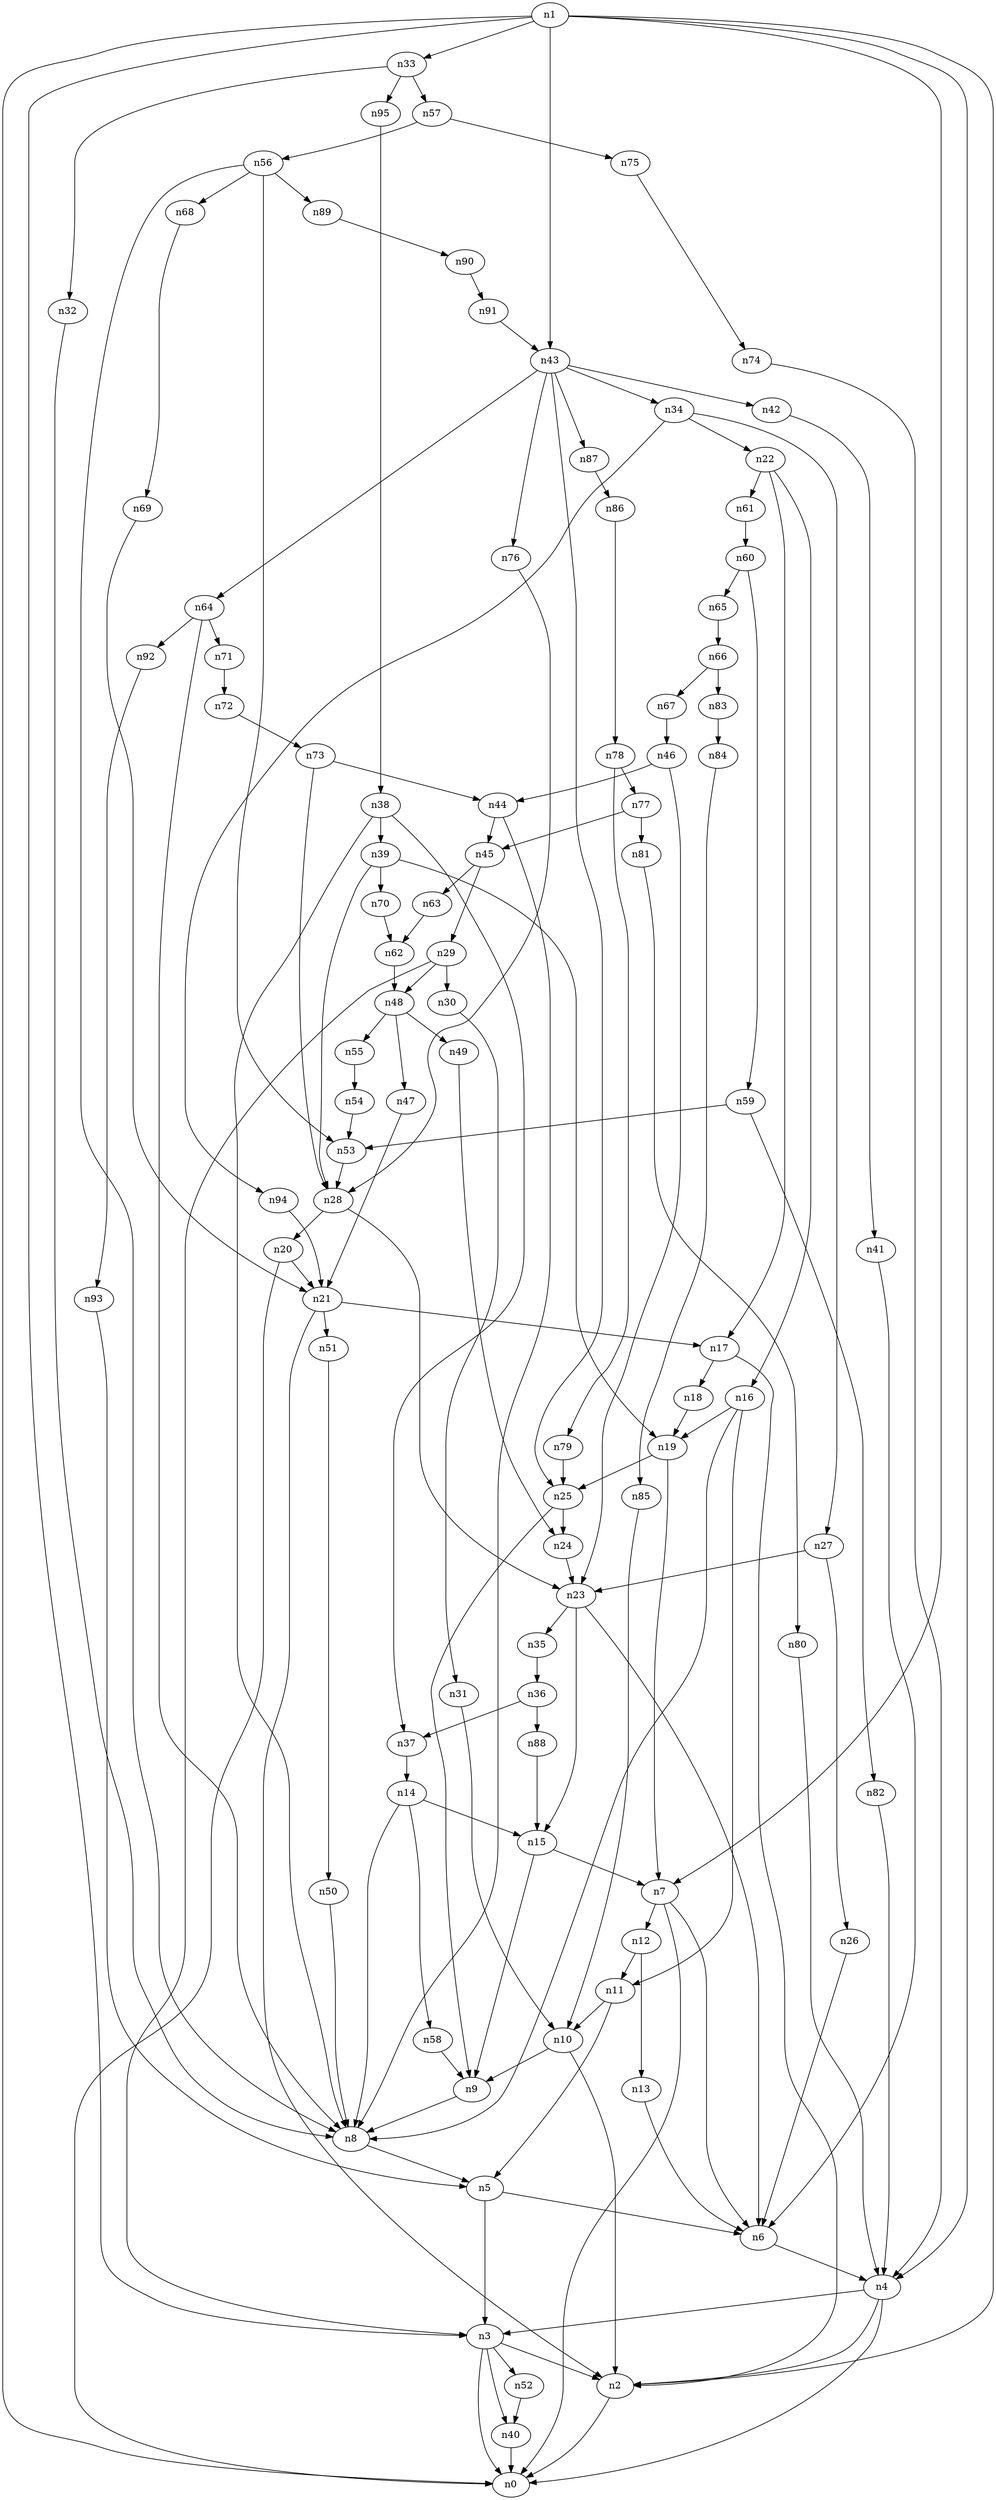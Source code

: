 digraph G {
	n1 -> n0	 [_graphml_id=e0];
	n1 -> n2	 [_graphml_id=e1];
	n1 -> n3	 [_graphml_id=e6];
	n1 -> n4	 [_graphml_id=e9];
	n1 -> n7	 [_graphml_id=e13];
	n1 -> n33	 [_graphml_id=e56];
	n1 -> n43	 [_graphml_id=e118];
	n2 -> n0	 [_graphml_id=e5];
	n3 -> n0	 [_graphml_id=e8];
	n3 -> n2	 [_graphml_id=e2];
	n3 -> n40	 [_graphml_id=e66];
	n3 -> n52	 [_graphml_id=e86];
	n4 -> n0	 [_graphml_id=e4];
	n4 -> n2	 [_graphml_id=e7];
	n4 -> n3	 [_graphml_id=e3];
	n5 -> n3	 [_graphml_id=e10];
	n5 -> n6	 [_graphml_id=e11];
	n6 -> n4	 [_graphml_id=e12];
	n7 -> n0	 [_graphml_id=e14];
	n7 -> n6	 [_graphml_id=e15];
	n7 -> n12	 [_graphml_id=e29];
	n8 -> n5	 [_graphml_id=e16];
	n9 -> n8	 [_graphml_id=e17];
	n10 -> n2	 [_graphml_id=e19];
	n10 -> n9	 [_graphml_id=e18];
	n11 -> n5	 [_graphml_id=e49];
	n11 -> n10	 [_graphml_id=e20];
	n12 -> n11	 [_graphml_id=e21];
	n12 -> n13	 [_graphml_id=e22];
	n13 -> n6	 [_graphml_id=e23];
	n14 -> n8	 [_graphml_id=e24];
	n14 -> n15	 [_graphml_id=e25];
	n14 -> n58	 [_graphml_id=e97];
	n15 -> n7	 [_graphml_id=e26];
	n15 -> n9	 [_graphml_id=e68];
	n16 -> n8	 [_graphml_id=e28];
	n16 -> n11	 [_graphml_id=e27];
	n16 -> n19	 [_graphml_id=e108];
	n17 -> n2	 [_graphml_id=e30];
	n17 -> n18	 [_graphml_id=e31];
	n18 -> n19	 [_graphml_id=e32];
	n19 -> n7	 [_graphml_id=e33];
	n19 -> n25	 [_graphml_id=e43];
	n20 -> n0	 [_graphml_id=e34];
	n20 -> n21	 [_graphml_id=e35];
	n21 -> n2	 [_graphml_id=e39];
	n21 -> n17	 [_graphml_id=e36];
	n21 -> n51	 [_graphml_id=e85];
	n22 -> n16	 [_graphml_id=e38];
	n22 -> n17	 [_graphml_id=e37];
	n22 -> n61	 [_graphml_id=e102];
	n23 -> n6	 [_graphml_id=e40];
	n23 -> n15	 [_graphml_id=e88];
	n23 -> n35	 [_graphml_id=e59];
	n24 -> n23	 [_graphml_id=e41];
	n25 -> n9	 [_graphml_id=e98];
	n25 -> n24	 [_graphml_id=e42];
	n26 -> n6	 [_graphml_id=e44];
	n27 -> n23	 [_graphml_id=e46];
	n27 -> n26	 [_graphml_id=e45];
	n28 -> n20	 [_graphml_id=e48];
	n28 -> n23	 [_graphml_id=e47];
	n29 -> n3	 [_graphml_id=e50];
	n29 -> n30	 [_graphml_id=e51];
	n29 -> n48	 [_graphml_id=e128];
	n30 -> n31	 [_graphml_id=e52];
	n31 -> n10	 [_graphml_id=e53];
	n32 -> n8	 [_graphml_id=e54];
	n33 -> n32	 [_graphml_id=e55];
	n33 -> n57	 [_graphml_id=e95];
	n33 -> n95	 [_graphml_id=e160];
	n34 -> n22	 [_graphml_id=e58];
	n34 -> n27	 [_graphml_id=e57];
	n34 -> n94	 [_graphml_id=e158];
	n35 -> n36	 [_graphml_id=e60];
	n36 -> n37	 [_graphml_id=e61];
	n36 -> n88	 [_graphml_id=e148];
	n37 -> n14	 [_graphml_id=e62];
	n38 -> n8	 [_graphml_id=e63];
	n38 -> n37	 [_graphml_id=e159];
	n38 -> n39	 [_graphml_id=e64];
	n39 -> n19	 [_graphml_id=e65];
	n39 -> n28	 [_graphml_id=e129];
	n39 -> n70	 [_graphml_id=e116];
	n40 -> n0	 [_graphml_id=e67];
	n41 -> n6	 [_graphml_id=e69];
	n42 -> n41	 [_graphml_id=e70];
	n43 -> n25	 [_graphml_id=e78];
	n43 -> n34	 [_graphml_id=e72];
	n43 -> n42	 [_graphml_id=e71];
	n43 -> n64	 [_graphml_id=e106];
	n43 -> n76	 [_graphml_id=e126];
	n43 -> n87	 [_graphml_id=e146];
	n44 -> n8	 [_graphml_id=e73];
	n44 -> n45	 [_graphml_id=e74];
	n45 -> n29	 [_graphml_id=e75];
	n45 -> n63	 [_graphml_id=e105];
	n46 -> n23	 [_graphml_id=e76];
	n46 -> n44	 [_graphml_id=e77];
	n47 -> n21	 [_graphml_id=e79];
	n48 -> n47	 [_graphml_id=e80];
	n48 -> n49	 [_graphml_id=e81];
	n48 -> n55	 [_graphml_id=e92];
	n49 -> n24	 [_graphml_id=e82];
	n50 -> n8	 [_graphml_id=e83];
	n51 -> n50	 [_graphml_id=e84];
	n52 -> n40	 [_graphml_id=e87];
	n53 -> n28	 [_graphml_id=e89];
	n54 -> n53	 [_graphml_id=e90];
	n55 -> n54	 [_graphml_id=e91];
	n56 -> n8	 [_graphml_id=e93];
	n56 -> n53	 [_graphml_id=e149];
	n56 -> n68	 [_graphml_id=e113];
	n56 -> n89	 [_graphml_id=e150];
	n57 -> n56	 [_graphml_id=e94];
	n57 -> n75	 [_graphml_id=e125];
	n58 -> n9	 [_graphml_id=e96];
	n59 -> n53	 [_graphml_id=e99];
	n59 -> n82	 [_graphml_id=e137];
	n60 -> n59	 [_graphml_id=e100];
	n60 -> n65	 [_graphml_id=e109];
	n61 -> n60	 [_graphml_id=e101];
	n62 -> n48	 [_graphml_id=e103];
	n63 -> n62	 [_graphml_id=e104];
	n64 -> n8	 [_graphml_id=e107];
	n64 -> n71	 [_graphml_id=e119];
	n64 -> n92	 [_graphml_id=e154];
	n65 -> n66	 [_graphml_id=e110];
	n66 -> n67	 [_graphml_id=e111];
	n66 -> n83	 [_graphml_id=e140];
	n67 -> n46	 [_graphml_id=e112];
	n68 -> n69	 [_graphml_id=e114];
	n69 -> n21	 [_graphml_id=e115];
	n70 -> n62	 [_graphml_id=e117];
	n71 -> n72	 [_graphml_id=e120];
	n72 -> n73	 [_graphml_id=e121];
	n73 -> n28	 [_graphml_id=e139];
	n73 -> n44	 [_graphml_id=e122];
	n74 -> n4	 [_graphml_id=e123];
	n75 -> n74	 [_graphml_id=e124];
	n76 -> n28	 [_graphml_id=e127];
	n77 -> n45	 [_graphml_id=e130];
	n77 -> n81	 [_graphml_id=e136];
	n78 -> n77	 [_graphml_id=e131];
	n78 -> n79	 [_graphml_id=e132];
	n79 -> n25	 [_graphml_id=e133];
	n80 -> n4	 [_graphml_id=e134];
	n81 -> n80	 [_graphml_id=e135];
	n82 -> n4	 [_graphml_id=e138];
	n83 -> n84	 [_graphml_id=e141];
	n84 -> n85	 [_graphml_id=e142];
	n85 -> n10	 [_graphml_id=e143];
	n86 -> n78	 [_graphml_id=e144];
	n87 -> n86	 [_graphml_id=e145];
	n88 -> n15	 [_graphml_id=e147];
	n89 -> n90	 [_graphml_id=e151];
	n90 -> n91	 [_graphml_id=e152];
	n91 -> n43	 [_graphml_id=e153];
	n92 -> n93	 [_graphml_id=e155];
	n93 -> n5	 [_graphml_id=e156];
	n94 -> n21	 [_graphml_id=e157];
	n95 -> n38	 [_graphml_id=e161];
}
